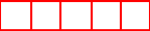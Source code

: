 digraph G {
    graph [pad=0];
    array [shape=record,label="||||", color="red", height=0.2, width=1.0, fixedsize=true];
}
